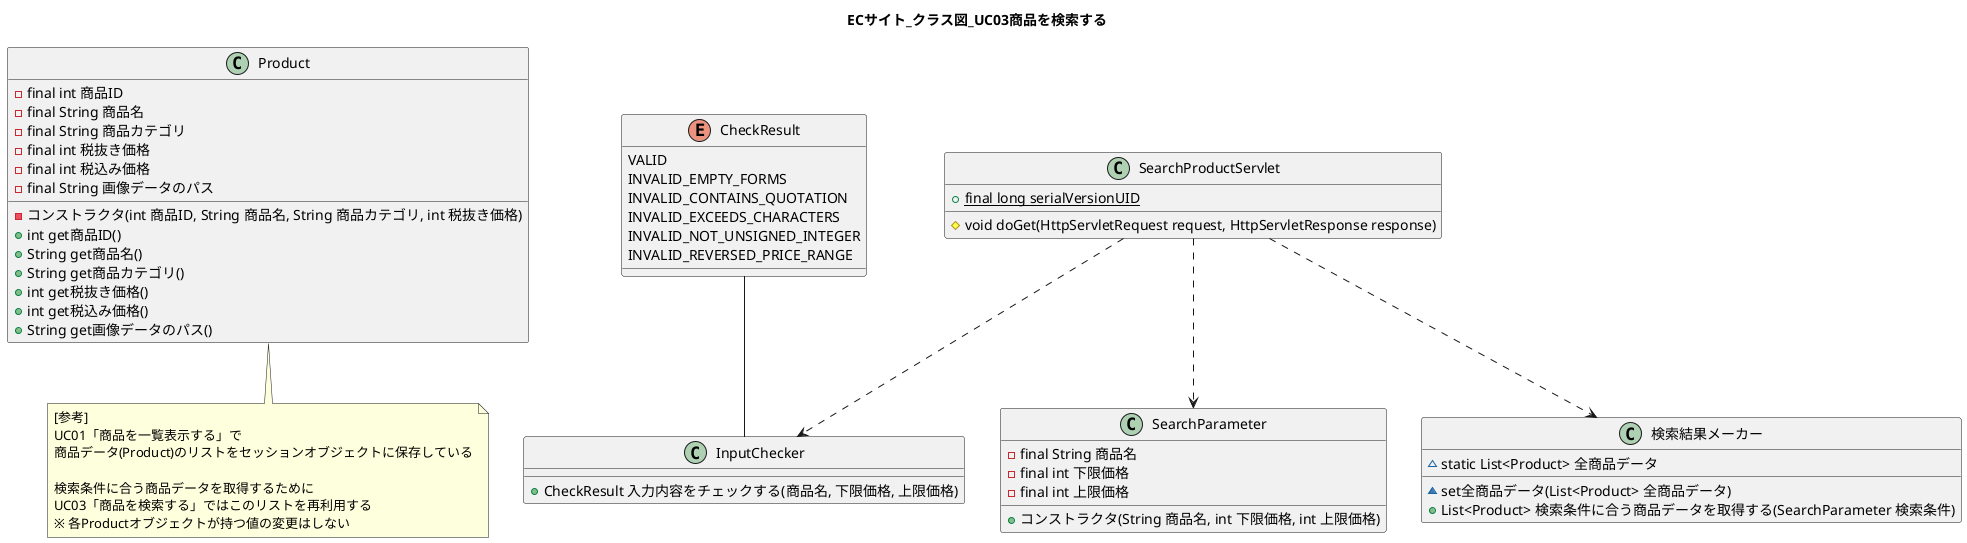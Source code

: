 @startuml
title ECサイト_クラス図_UC03商品を検索する

class Product {
    -final int 商品ID
    -final String 商品名
    -final String 商品カテゴリ
    -final int 税抜き価格
    -final int 税込み価格
    -final String 画像データのパス
    -コンストラクタ(int 商品ID, String 商品名, String 商品カテゴリ, int 税抜き価格)
    +int get商品ID()
    +String get商品名()
    +String get商品カテゴリ()
    +int get税抜き価格()
    +int get税込み価格()
    +String get画像データのパス()
}

note bottom of Product
[参考]
UC01「商品を一覧表示する」で
商品データ(Product)のリストをセッションオブジェクトに保存している

検索条件に合う商品データを取得するために
UC03「商品を検索する」ではこのリストを再利用する
※ 各Productオブジェクトが持つ値の変更はしない
end note


class SearchProductServlet {
    +{static} final long serialVersionUID
    #void doGet(HttpServletRequest request, HttpServletResponse response)
}

CheckResult -- InputChecker
enum CheckResult {
    	VALID
		INVALID_EMPTY_FORMS
		INVALID_CONTAINS_QUOTATION
		INVALID_EXCEEDS_CHARACTERS
		INVALID_NOT_UNSIGNED_INTEGER
		INVALID_REVERSED_PRICE_RANGE
}

SearchProductServlet ..> InputChecker
class InputChecker {
    +CheckResult 入力内容をチェックする(商品名, 下限価格, 上限価格)
}


SearchProductServlet ..> SearchParameter
class SearchParameter {
    -final String 商品名
    -final int 下限価格
    -final int 上限価格
    +コンストラクタ(String 商品名, int 下限価格, int 上限価格)
}

SearchProductServlet ..> 検索結果メーカー
class 検索結果メーカー {
    ~static List<Product> 全商品データ
    ~set全商品データ(List<Product> 全商品データ)
    +List<Product> 検索条件に合う商品データを取得する(SearchParameter 検索条件)
}






@enduml
